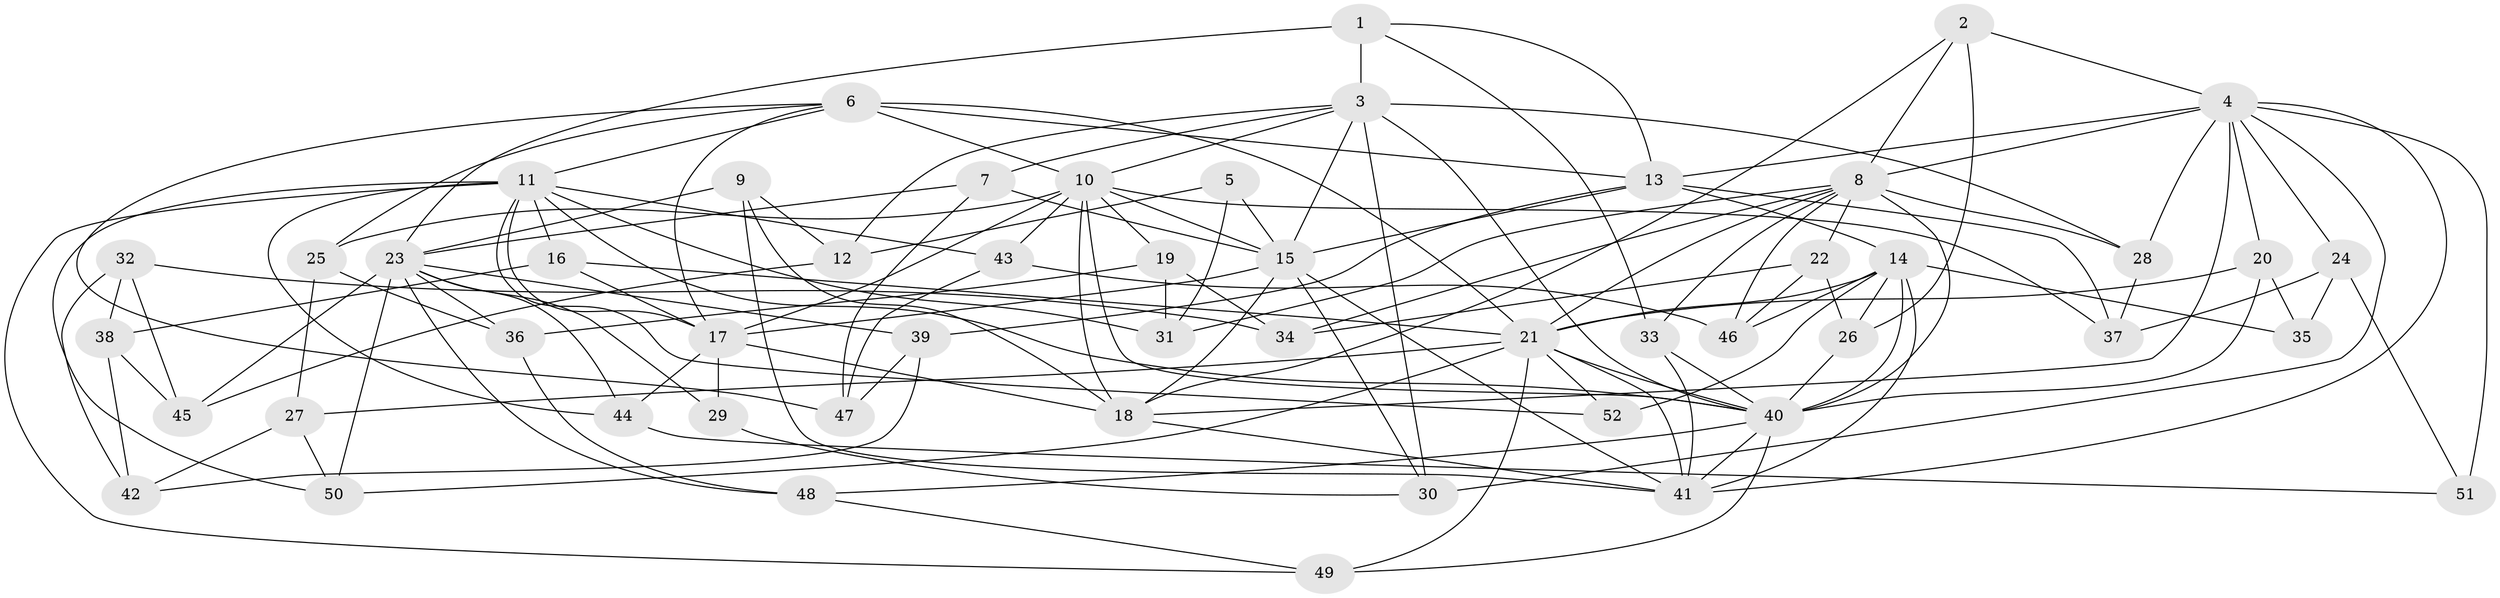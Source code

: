 // original degree distribution, {4: 1.0}
// Generated by graph-tools (version 1.1) at 2025/38/03/09/25 02:38:19]
// undirected, 52 vertices, 139 edges
graph export_dot {
graph [start="1"]
  node [color=gray90,style=filled];
  1;
  2;
  3;
  4;
  5;
  6;
  7;
  8;
  9;
  10;
  11;
  12;
  13;
  14;
  15;
  16;
  17;
  18;
  19;
  20;
  21;
  22;
  23;
  24;
  25;
  26;
  27;
  28;
  29;
  30;
  31;
  32;
  33;
  34;
  35;
  36;
  37;
  38;
  39;
  40;
  41;
  42;
  43;
  44;
  45;
  46;
  47;
  48;
  49;
  50;
  51;
  52;
  1 -- 3 [weight=3.0];
  1 -- 13 [weight=1.0];
  1 -- 23 [weight=1.0];
  1 -- 33 [weight=1.0];
  2 -- 4 [weight=1.0];
  2 -- 8 [weight=1.0];
  2 -- 18 [weight=1.0];
  2 -- 26 [weight=1.0];
  3 -- 7 [weight=1.0];
  3 -- 10 [weight=1.0];
  3 -- 12 [weight=1.0];
  3 -- 15 [weight=2.0];
  3 -- 28 [weight=2.0];
  3 -- 30 [weight=1.0];
  3 -- 40 [weight=1.0];
  4 -- 8 [weight=2.0];
  4 -- 13 [weight=1.0];
  4 -- 18 [weight=1.0];
  4 -- 20 [weight=1.0];
  4 -- 24 [weight=1.0];
  4 -- 28 [weight=1.0];
  4 -- 30 [weight=1.0];
  4 -- 41 [weight=1.0];
  4 -- 51 [weight=2.0];
  5 -- 12 [weight=1.0];
  5 -- 15 [weight=2.0];
  5 -- 31 [weight=1.0];
  6 -- 10 [weight=1.0];
  6 -- 11 [weight=1.0];
  6 -- 13 [weight=1.0];
  6 -- 17 [weight=1.0];
  6 -- 21 [weight=2.0];
  6 -- 25 [weight=1.0];
  6 -- 47 [weight=1.0];
  7 -- 15 [weight=1.0];
  7 -- 23 [weight=1.0];
  7 -- 47 [weight=1.0];
  8 -- 21 [weight=1.0];
  8 -- 22 [weight=1.0];
  8 -- 28 [weight=2.0];
  8 -- 31 [weight=1.0];
  8 -- 33 [weight=1.0];
  8 -- 34 [weight=1.0];
  8 -- 40 [weight=1.0];
  8 -- 46 [weight=1.0];
  9 -- 12 [weight=1.0];
  9 -- 18 [weight=1.0];
  9 -- 23 [weight=1.0];
  9 -- 41 [weight=1.0];
  10 -- 15 [weight=1.0];
  10 -- 17 [weight=1.0];
  10 -- 18 [weight=1.0];
  10 -- 19 [weight=1.0];
  10 -- 25 [weight=1.0];
  10 -- 37 [weight=1.0];
  10 -- 40 [weight=1.0];
  10 -- 43 [weight=1.0];
  11 -- 16 [weight=1.0];
  11 -- 17 [weight=1.0];
  11 -- 31 [weight=1.0];
  11 -- 40 [weight=1.0];
  11 -- 43 [weight=1.0];
  11 -- 44 [weight=1.0];
  11 -- 49 [weight=1.0];
  11 -- 50 [weight=1.0];
  11 -- 52 [weight=1.0];
  12 -- 45 [weight=1.0];
  13 -- 14 [weight=1.0];
  13 -- 15 [weight=2.0];
  13 -- 37 [weight=1.0];
  13 -- 39 [weight=1.0];
  14 -- 21 [weight=1.0];
  14 -- 26 [weight=1.0];
  14 -- 35 [weight=2.0];
  14 -- 40 [weight=1.0];
  14 -- 41 [weight=1.0];
  14 -- 46 [weight=1.0];
  14 -- 52 [weight=2.0];
  15 -- 17 [weight=1.0];
  15 -- 18 [weight=1.0];
  15 -- 30 [weight=1.0];
  15 -- 41 [weight=1.0];
  16 -- 17 [weight=1.0];
  16 -- 21 [weight=1.0];
  16 -- 38 [weight=1.0];
  17 -- 18 [weight=2.0];
  17 -- 29 [weight=2.0];
  17 -- 44 [weight=1.0];
  18 -- 41 [weight=1.0];
  19 -- 31 [weight=1.0];
  19 -- 34 [weight=1.0];
  19 -- 36 [weight=1.0];
  20 -- 21 [weight=1.0];
  20 -- 35 [weight=1.0];
  20 -- 40 [weight=1.0];
  21 -- 27 [weight=1.0];
  21 -- 40 [weight=1.0];
  21 -- 41 [weight=1.0];
  21 -- 49 [weight=1.0];
  21 -- 50 [weight=1.0];
  21 -- 52 [weight=1.0];
  22 -- 26 [weight=1.0];
  22 -- 34 [weight=1.0];
  22 -- 46 [weight=1.0];
  23 -- 29 [weight=1.0];
  23 -- 36 [weight=1.0];
  23 -- 39 [weight=1.0];
  23 -- 44 [weight=1.0];
  23 -- 45 [weight=1.0];
  23 -- 48 [weight=1.0];
  23 -- 50 [weight=1.0];
  24 -- 35 [weight=1.0];
  24 -- 37 [weight=1.0];
  24 -- 51 [weight=1.0];
  25 -- 27 [weight=1.0];
  25 -- 36 [weight=1.0];
  26 -- 40 [weight=1.0];
  27 -- 42 [weight=1.0];
  27 -- 50 [weight=1.0];
  28 -- 37 [weight=1.0];
  29 -- 30 [weight=1.0];
  32 -- 34 [weight=1.0];
  32 -- 38 [weight=1.0];
  32 -- 42 [weight=1.0];
  32 -- 45 [weight=1.0];
  33 -- 40 [weight=1.0];
  33 -- 41 [weight=1.0];
  36 -- 48 [weight=1.0];
  38 -- 42 [weight=1.0];
  38 -- 45 [weight=1.0];
  39 -- 42 [weight=1.0];
  39 -- 47 [weight=1.0];
  40 -- 41 [weight=1.0];
  40 -- 48 [weight=1.0];
  40 -- 49 [weight=1.0];
  43 -- 46 [weight=1.0];
  43 -- 47 [weight=1.0];
  44 -- 51 [weight=1.0];
  48 -- 49 [weight=1.0];
}
